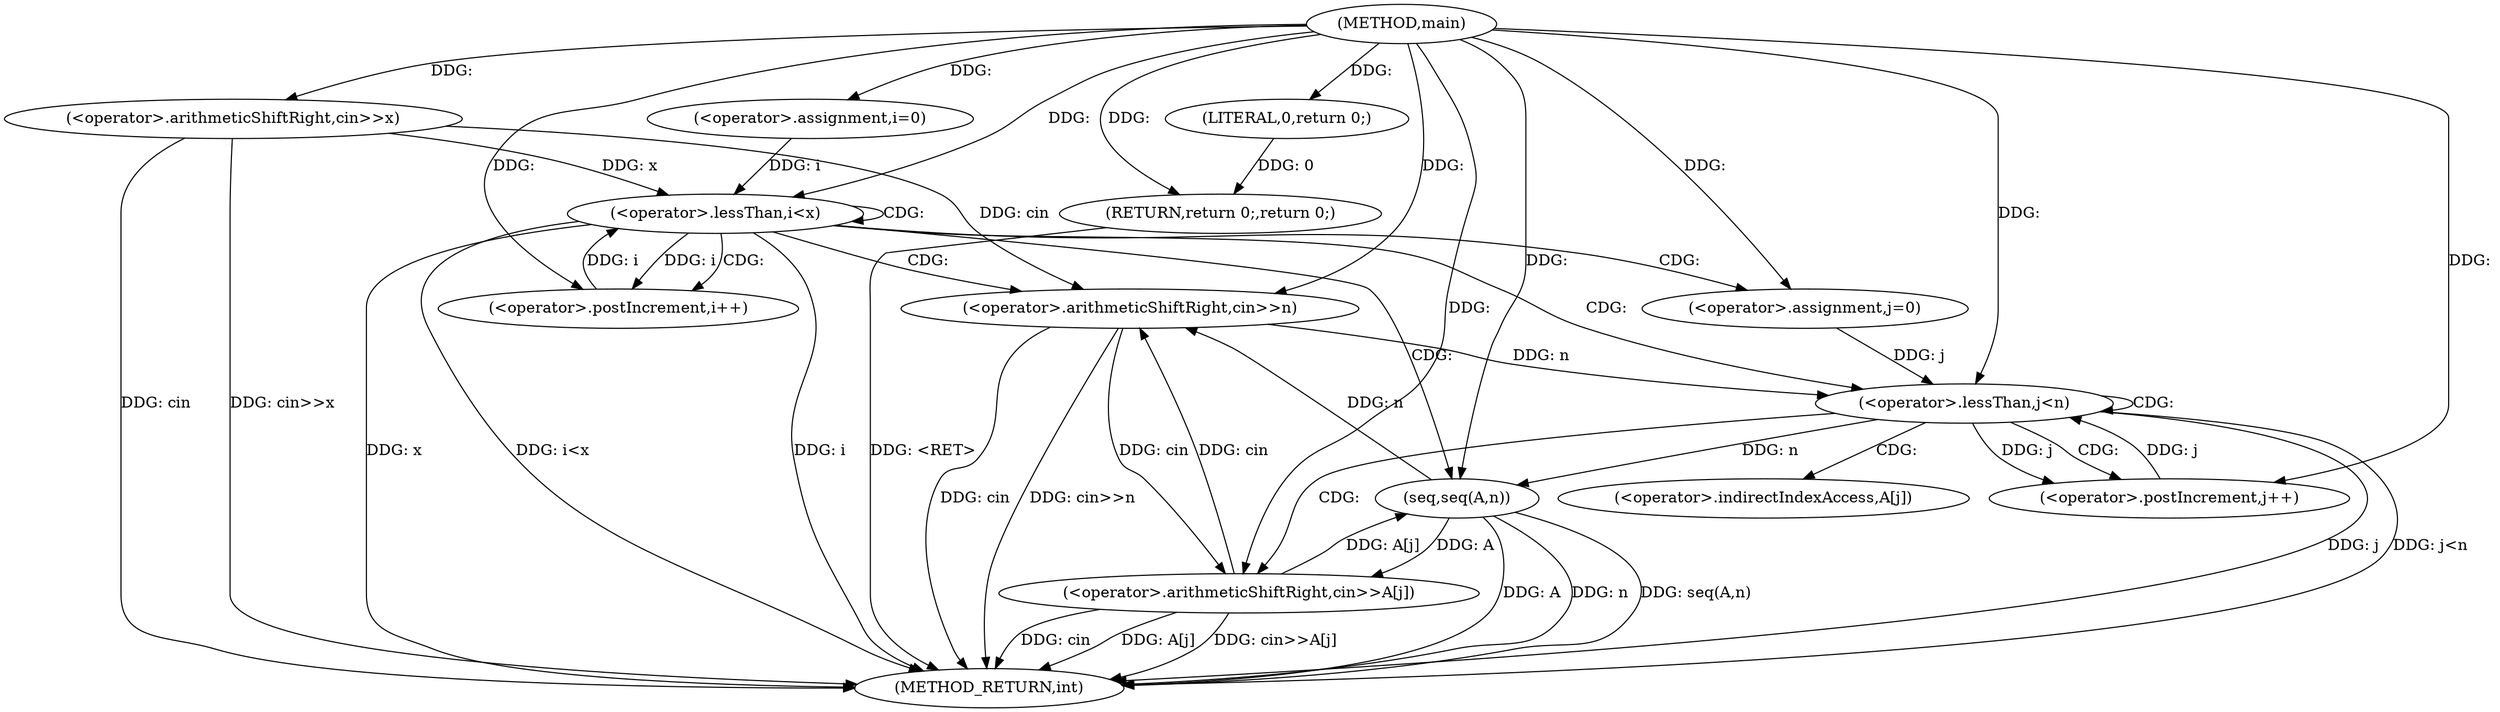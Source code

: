 digraph "main" {  
"1000181" [label = "(METHOD,main)" ]
"1000224" [label = "(METHOD_RETURN,int)" ]
"1000184" [label = "(<operator>.arithmeticShiftRight,cin>>x)" ]
"1000222" [label = "(RETURN,return 0;,return 0;)" ]
"1000190" [label = "(<operator>.assignment,i=0)" ]
"1000193" [label = "(<operator>.lessThan,i<x)" ]
"1000196" [label = "(<operator>.postIncrement,i++)" ]
"1000223" [label = "(LITERAL,0,return 0;)" ]
"1000199" [label = "(<operator>.arithmeticShiftRight,cin>>n)" ]
"1000219" [label = "(seq,seq(A,n))" ]
"1000205" [label = "(<operator>.assignment,j=0)" ]
"1000208" [label = "(<operator>.lessThan,j<n)" ]
"1000211" [label = "(<operator>.postIncrement,j++)" ]
"1000214" [label = "(<operator>.arithmeticShiftRight,cin>>A[j])" ]
"1000216" [label = "(<operator>.indirectIndexAccess,A[j])" ]
  "1000222" -> "1000224"  [ label = "DDG: <RET>"] 
  "1000184" -> "1000224"  [ label = "DDG: cin"] 
  "1000184" -> "1000224"  [ label = "DDG: cin>>x"] 
  "1000193" -> "1000224"  [ label = "DDG: i"] 
  "1000193" -> "1000224"  [ label = "DDG: x"] 
  "1000193" -> "1000224"  [ label = "DDG: i<x"] 
  "1000199" -> "1000224"  [ label = "DDG: cin"] 
  "1000199" -> "1000224"  [ label = "DDG: cin>>n"] 
  "1000208" -> "1000224"  [ label = "DDG: j"] 
  "1000208" -> "1000224"  [ label = "DDG: j<n"] 
  "1000219" -> "1000224"  [ label = "DDG: A"] 
  "1000219" -> "1000224"  [ label = "DDG: n"] 
  "1000219" -> "1000224"  [ label = "DDG: seq(A,n)"] 
  "1000214" -> "1000224"  [ label = "DDG: cin"] 
  "1000214" -> "1000224"  [ label = "DDG: A[j]"] 
  "1000214" -> "1000224"  [ label = "DDG: cin>>A[j]"] 
  "1000223" -> "1000222"  [ label = "DDG: 0"] 
  "1000181" -> "1000222"  [ label = "DDG: "] 
  "1000181" -> "1000184"  [ label = "DDG: "] 
  "1000181" -> "1000190"  [ label = "DDG: "] 
  "1000181" -> "1000223"  [ label = "DDG: "] 
  "1000190" -> "1000193"  [ label = "DDG: i"] 
  "1000196" -> "1000193"  [ label = "DDG: i"] 
  "1000181" -> "1000193"  [ label = "DDG: "] 
  "1000184" -> "1000193"  [ label = "DDG: x"] 
  "1000193" -> "1000196"  [ label = "DDG: i"] 
  "1000181" -> "1000196"  [ label = "DDG: "] 
  "1000184" -> "1000199"  [ label = "DDG: cin"] 
  "1000214" -> "1000199"  [ label = "DDG: cin"] 
  "1000181" -> "1000199"  [ label = "DDG: "] 
  "1000219" -> "1000199"  [ label = "DDG: n"] 
  "1000181" -> "1000205"  [ label = "DDG: "] 
  "1000214" -> "1000219"  [ label = "DDG: A[j]"] 
  "1000181" -> "1000219"  [ label = "DDG: "] 
  "1000208" -> "1000219"  [ label = "DDG: n"] 
  "1000205" -> "1000208"  [ label = "DDG: j"] 
  "1000211" -> "1000208"  [ label = "DDG: j"] 
  "1000181" -> "1000208"  [ label = "DDG: "] 
  "1000199" -> "1000208"  [ label = "DDG: n"] 
  "1000208" -> "1000211"  [ label = "DDG: j"] 
  "1000181" -> "1000211"  [ label = "DDG: "] 
  "1000199" -> "1000214"  [ label = "DDG: cin"] 
  "1000181" -> "1000214"  [ label = "DDG: "] 
  "1000219" -> "1000214"  [ label = "DDG: A"] 
  "1000193" -> "1000205"  [ label = "CDG: "] 
  "1000193" -> "1000208"  [ label = "CDG: "] 
  "1000193" -> "1000199"  [ label = "CDG: "] 
  "1000193" -> "1000193"  [ label = "CDG: "] 
  "1000193" -> "1000219"  [ label = "CDG: "] 
  "1000193" -> "1000196"  [ label = "CDG: "] 
  "1000208" -> "1000211"  [ label = "CDG: "] 
  "1000208" -> "1000214"  [ label = "CDG: "] 
  "1000208" -> "1000208"  [ label = "CDG: "] 
  "1000208" -> "1000216"  [ label = "CDG: "] 
}
